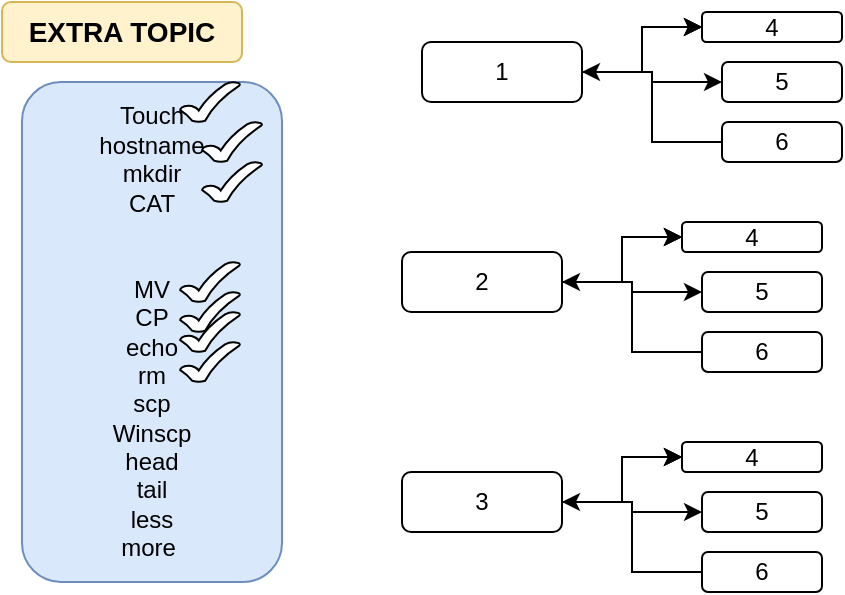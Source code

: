 <mxfile version="27.0.9">
  <diagram name="Page-1" id="MqHn0IHDzpLK-1qRCI0l">
    <mxGraphModel dx="826" dy="336" grid="1" gridSize="10" guides="1" tooltips="1" connect="1" arrows="1" fold="1" page="1" pageScale="1" pageWidth="827" pageHeight="1169" math="0" shadow="0">
      <root>
        <mxCell id="0" />
        <mxCell id="1" parent="0" />
        <mxCell id="DVYjWxaKDOzv_T8zt2ZQ-1" value="&lt;b&gt;&lt;font style=&quot;font-size: 14px;&quot;&gt;EXTRA TOPIC&lt;/font&gt;&lt;/b&gt;" style="rounded=1;whiteSpace=wrap;html=1;fillColor=#fff2cc;strokeColor=#d6b656;" vertex="1" parent="1">
          <mxGeometry x="310" y="200" width="120" height="30" as="geometry" />
        </mxCell>
        <mxCell id="DVYjWxaKDOzv_T8zt2ZQ-2" value="Touch&lt;br&gt;hostname&lt;br&gt;&lt;div&gt;mkdir&lt;br&gt;CAT&lt;/div&gt;&lt;div&gt;&lt;br&gt;&lt;/div&gt;&lt;div&gt;&lt;br&gt;&lt;div&gt;MV&lt;/div&gt;&lt;div&gt;CP&lt;/div&gt;&lt;div&gt;echo&lt;/div&gt;&lt;div&gt;rm&lt;/div&gt;&lt;div&gt;scp&lt;/div&gt;&lt;div&gt;Winscp&lt;/div&gt;&lt;div&gt;head&lt;/div&gt;&lt;div&gt;tail&lt;/div&gt;&lt;div&gt;less&lt;/div&gt;&lt;div&gt;more&amp;nbsp;&lt;/div&gt;&lt;/div&gt;" style="rounded=1;whiteSpace=wrap;html=1;fillColor=#dae8fc;strokeColor=#6c8ebf;" vertex="1" parent="1">
          <mxGeometry x="320" y="240" width="130" height="250" as="geometry" />
        </mxCell>
        <mxCell id="DVYjWxaKDOzv_T8zt2ZQ-7" value="" style="edgeStyle=orthogonalEdgeStyle;rounded=0;orthogonalLoop=1;jettySize=auto;html=1;" edge="1" parent="1" source="DVYjWxaKDOzv_T8zt2ZQ-3" target="DVYjWxaKDOzv_T8zt2ZQ-6">
          <mxGeometry relative="1" as="geometry" />
        </mxCell>
        <mxCell id="DVYjWxaKDOzv_T8zt2ZQ-8" value="" style="edgeStyle=orthogonalEdgeStyle;rounded=0;orthogonalLoop=1;jettySize=auto;html=1;" edge="1" parent="1" source="DVYjWxaKDOzv_T8zt2ZQ-3" target="DVYjWxaKDOzv_T8zt2ZQ-6">
          <mxGeometry relative="1" as="geometry" />
        </mxCell>
        <mxCell id="DVYjWxaKDOzv_T8zt2ZQ-9" value="" style="edgeStyle=orthogonalEdgeStyle;rounded=0;orthogonalLoop=1;jettySize=auto;html=1;" edge="1" parent="1" source="DVYjWxaKDOzv_T8zt2ZQ-3" target="DVYjWxaKDOzv_T8zt2ZQ-6">
          <mxGeometry relative="1" as="geometry" />
        </mxCell>
        <mxCell id="DVYjWxaKDOzv_T8zt2ZQ-13" style="edgeStyle=orthogonalEdgeStyle;rounded=0;orthogonalLoop=1;jettySize=auto;html=1;entryX=0;entryY=0.5;entryDx=0;entryDy=0;" edge="1" parent="1" source="DVYjWxaKDOzv_T8zt2ZQ-3" target="DVYjWxaKDOzv_T8zt2ZQ-10">
          <mxGeometry relative="1" as="geometry" />
        </mxCell>
        <mxCell id="DVYjWxaKDOzv_T8zt2ZQ-3" value="1" style="rounded=1;whiteSpace=wrap;html=1;" vertex="1" parent="1">
          <mxGeometry x="520" y="220" width="80" height="30" as="geometry" />
        </mxCell>
        <mxCell id="DVYjWxaKDOzv_T8zt2ZQ-6" value="4" style="whiteSpace=wrap;html=1;rounded=1;" vertex="1" parent="1">
          <mxGeometry x="660" y="205" width="70" height="15" as="geometry" />
        </mxCell>
        <mxCell id="DVYjWxaKDOzv_T8zt2ZQ-10" value="5" style="whiteSpace=wrap;html=1;rounded=1;" vertex="1" parent="1">
          <mxGeometry x="670" y="230" width="60" height="20" as="geometry" />
        </mxCell>
        <mxCell id="DVYjWxaKDOzv_T8zt2ZQ-14" style="edgeStyle=orthogonalEdgeStyle;rounded=0;orthogonalLoop=1;jettySize=auto;html=1;entryX=1;entryY=0.5;entryDx=0;entryDy=0;" edge="1" parent="1" source="DVYjWxaKDOzv_T8zt2ZQ-12" target="DVYjWxaKDOzv_T8zt2ZQ-3">
          <mxGeometry relative="1" as="geometry" />
        </mxCell>
        <mxCell id="DVYjWxaKDOzv_T8zt2ZQ-12" value="6" style="rounded=1;whiteSpace=wrap;html=1;" vertex="1" parent="1">
          <mxGeometry x="670" y="260" width="60" height="20" as="geometry" />
        </mxCell>
        <mxCell id="DVYjWxaKDOzv_T8zt2ZQ-15" value="" style="edgeStyle=orthogonalEdgeStyle;rounded=0;orthogonalLoop=1;jettySize=auto;html=1;" edge="1" parent="1" source="DVYjWxaKDOzv_T8zt2ZQ-19" target="DVYjWxaKDOzv_T8zt2ZQ-20">
          <mxGeometry relative="1" as="geometry" />
        </mxCell>
        <mxCell id="DVYjWxaKDOzv_T8zt2ZQ-16" value="" style="edgeStyle=orthogonalEdgeStyle;rounded=0;orthogonalLoop=1;jettySize=auto;html=1;" edge="1" parent="1" source="DVYjWxaKDOzv_T8zt2ZQ-19" target="DVYjWxaKDOzv_T8zt2ZQ-20">
          <mxGeometry relative="1" as="geometry" />
        </mxCell>
        <mxCell id="DVYjWxaKDOzv_T8zt2ZQ-17" value="" style="edgeStyle=orthogonalEdgeStyle;rounded=0;orthogonalLoop=1;jettySize=auto;html=1;" edge="1" parent="1" source="DVYjWxaKDOzv_T8zt2ZQ-19" target="DVYjWxaKDOzv_T8zt2ZQ-20">
          <mxGeometry relative="1" as="geometry" />
        </mxCell>
        <mxCell id="DVYjWxaKDOzv_T8zt2ZQ-18" style="edgeStyle=orthogonalEdgeStyle;rounded=0;orthogonalLoop=1;jettySize=auto;html=1;entryX=0;entryY=0.5;entryDx=0;entryDy=0;" edge="1" parent="1" source="DVYjWxaKDOzv_T8zt2ZQ-19" target="DVYjWxaKDOzv_T8zt2ZQ-21">
          <mxGeometry relative="1" as="geometry" />
        </mxCell>
        <mxCell id="DVYjWxaKDOzv_T8zt2ZQ-19" value="2" style="rounded=1;whiteSpace=wrap;html=1;" vertex="1" parent="1">
          <mxGeometry x="510" y="325" width="80" height="30" as="geometry" />
        </mxCell>
        <mxCell id="DVYjWxaKDOzv_T8zt2ZQ-20" value="4" style="whiteSpace=wrap;html=1;rounded=1;" vertex="1" parent="1">
          <mxGeometry x="650" y="310" width="70" height="15" as="geometry" />
        </mxCell>
        <mxCell id="DVYjWxaKDOzv_T8zt2ZQ-21" value="5" style="whiteSpace=wrap;html=1;rounded=1;" vertex="1" parent="1">
          <mxGeometry x="660" y="335" width="60" height="20" as="geometry" />
        </mxCell>
        <mxCell id="DVYjWxaKDOzv_T8zt2ZQ-22" style="edgeStyle=orthogonalEdgeStyle;rounded=0;orthogonalLoop=1;jettySize=auto;html=1;entryX=1;entryY=0.5;entryDx=0;entryDy=0;" edge="1" parent="1" source="DVYjWxaKDOzv_T8zt2ZQ-23" target="DVYjWxaKDOzv_T8zt2ZQ-19">
          <mxGeometry relative="1" as="geometry" />
        </mxCell>
        <mxCell id="DVYjWxaKDOzv_T8zt2ZQ-23" value="6" style="rounded=1;whiteSpace=wrap;html=1;" vertex="1" parent="1">
          <mxGeometry x="660" y="365" width="60" height="20" as="geometry" />
        </mxCell>
        <mxCell id="DVYjWxaKDOzv_T8zt2ZQ-24" value="" style="edgeStyle=orthogonalEdgeStyle;rounded=0;orthogonalLoop=1;jettySize=auto;html=1;" edge="1" parent="1" source="DVYjWxaKDOzv_T8zt2ZQ-28" target="DVYjWxaKDOzv_T8zt2ZQ-29">
          <mxGeometry relative="1" as="geometry" />
        </mxCell>
        <mxCell id="DVYjWxaKDOzv_T8zt2ZQ-25" value="" style="edgeStyle=orthogonalEdgeStyle;rounded=0;orthogonalLoop=1;jettySize=auto;html=1;" edge="1" parent="1" source="DVYjWxaKDOzv_T8zt2ZQ-28" target="DVYjWxaKDOzv_T8zt2ZQ-29">
          <mxGeometry relative="1" as="geometry" />
        </mxCell>
        <mxCell id="DVYjWxaKDOzv_T8zt2ZQ-26" value="" style="edgeStyle=orthogonalEdgeStyle;rounded=0;orthogonalLoop=1;jettySize=auto;html=1;" edge="1" parent="1" source="DVYjWxaKDOzv_T8zt2ZQ-28" target="DVYjWxaKDOzv_T8zt2ZQ-29">
          <mxGeometry relative="1" as="geometry" />
        </mxCell>
        <mxCell id="DVYjWxaKDOzv_T8zt2ZQ-27" style="edgeStyle=orthogonalEdgeStyle;rounded=0;orthogonalLoop=1;jettySize=auto;html=1;entryX=0;entryY=0.5;entryDx=0;entryDy=0;" edge="1" parent="1" source="DVYjWxaKDOzv_T8zt2ZQ-28" target="DVYjWxaKDOzv_T8zt2ZQ-30">
          <mxGeometry relative="1" as="geometry" />
        </mxCell>
        <mxCell id="DVYjWxaKDOzv_T8zt2ZQ-28" value="3" style="rounded=1;whiteSpace=wrap;html=1;" vertex="1" parent="1">
          <mxGeometry x="510" y="435" width="80" height="30" as="geometry" />
        </mxCell>
        <mxCell id="DVYjWxaKDOzv_T8zt2ZQ-29" value="4" style="whiteSpace=wrap;html=1;rounded=1;" vertex="1" parent="1">
          <mxGeometry x="650" y="420" width="70" height="15" as="geometry" />
        </mxCell>
        <mxCell id="DVYjWxaKDOzv_T8zt2ZQ-30" value="5" style="whiteSpace=wrap;html=1;rounded=1;" vertex="1" parent="1">
          <mxGeometry x="660" y="445" width="60" height="20" as="geometry" />
        </mxCell>
        <mxCell id="DVYjWxaKDOzv_T8zt2ZQ-31" style="edgeStyle=orthogonalEdgeStyle;rounded=0;orthogonalLoop=1;jettySize=auto;html=1;entryX=1;entryY=0.5;entryDx=0;entryDy=0;" edge="1" parent="1" source="DVYjWxaKDOzv_T8zt2ZQ-32" target="DVYjWxaKDOzv_T8zt2ZQ-28">
          <mxGeometry relative="1" as="geometry" />
        </mxCell>
        <mxCell id="DVYjWxaKDOzv_T8zt2ZQ-32" value="6" style="rounded=1;whiteSpace=wrap;html=1;" vertex="1" parent="1">
          <mxGeometry x="660" y="475" width="60" height="20" as="geometry" />
        </mxCell>
        <mxCell id="DVYjWxaKDOzv_T8zt2ZQ-33" value="" style="verticalLabelPosition=bottom;verticalAlign=top;html=1;shape=mxgraph.basic.tick" vertex="1" parent="1">
          <mxGeometry x="399" y="240" width="30" height="20" as="geometry" />
        </mxCell>
        <mxCell id="DVYjWxaKDOzv_T8zt2ZQ-34" value="" style="verticalLabelPosition=bottom;verticalAlign=top;html=1;shape=mxgraph.basic.tick" vertex="1" parent="1">
          <mxGeometry x="410" y="260" width="30" height="20" as="geometry" />
        </mxCell>
        <mxCell id="DVYjWxaKDOzv_T8zt2ZQ-35" value="" style="verticalLabelPosition=bottom;verticalAlign=top;html=1;shape=mxgraph.basic.tick" vertex="1" parent="1">
          <mxGeometry x="410" y="280" width="30" height="20" as="geometry" />
        </mxCell>
        <mxCell id="DVYjWxaKDOzv_T8zt2ZQ-36" value="" style="verticalLabelPosition=bottom;verticalAlign=top;html=1;shape=mxgraph.basic.tick" vertex="1" parent="1">
          <mxGeometry x="399" y="355" width="30" height="20" as="geometry" />
        </mxCell>
        <mxCell id="DVYjWxaKDOzv_T8zt2ZQ-37" value="" style="verticalLabelPosition=bottom;verticalAlign=top;html=1;shape=mxgraph.basic.tick" vertex="1" parent="1">
          <mxGeometry x="399" y="370" width="30" height="20" as="geometry" />
        </mxCell>
        <mxCell id="DVYjWxaKDOzv_T8zt2ZQ-38" value="" style="verticalLabelPosition=bottom;verticalAlign=top;html=1;shape=mxgraph.basic.tick" vertex="1" parent="1">
          <mxGeometry x="399" y="330" width="30" height="20" as="geometry" />
        </mxCell>
        <mxCell id="DVYjWxaKDOzv_T8zt2ZQ-39" value="" style="verticalLabelPosition=bottom;verticalAlign=top;html=1;shape=mxgraph.basic.tick" vertex="1" parent="1">
          <mxGeometry x="399" y="345" width="30" height="20" as="geometry" />
        </mxCell>
      </root>
    </mxGraphModel>
  </diagram>
</mxfile>

